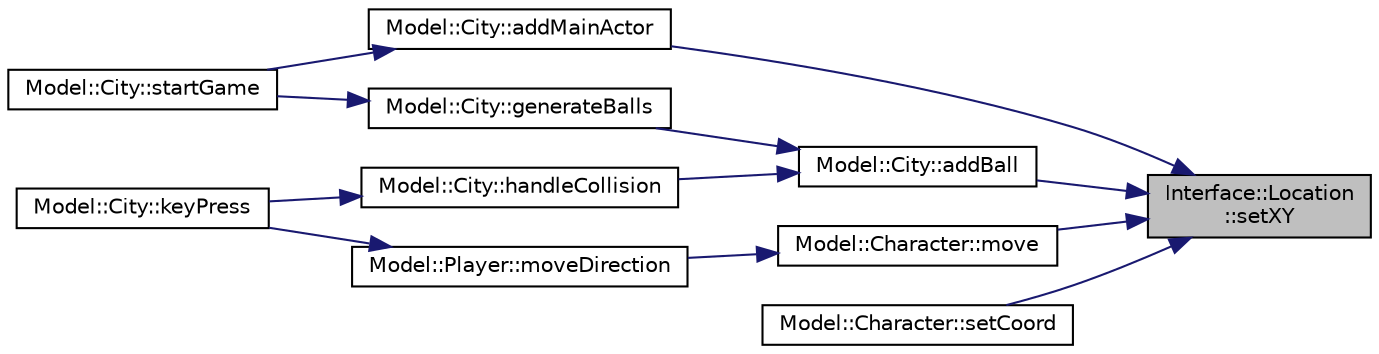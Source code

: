 digraph "Interface::Location::setXY"
{
 // LATEX_PDF_SIZE
  edge [fontname="Helvetica",fontsize="10",labelfontname="Helvetica",labelfontsize="10"];
  node [fontname="Helvetica",fontsize="10",shape=record];
  rankdir="RL";
  Node1 [label="Interface::Location\l::setXY",height=0.2,width=0.4,color="black", fillcolor="grey75", style="filled", fontcolor="black",tooltip="setXY moves the location to a new point.(In pixel grid)"];
  Node1 -> Node2 [dir="back",color="midnightblue",fontsize="10",style="solid",fontname="Helvetica"];
  Node2 [label="Model::City::addBall",height=0.2,width=0.4,color="black", fillcolor="white", style="filled",URL="$class_model_1_1_city.html#ae21a0b4682f5c1b74de58adefa2c2057",tooltip="Add new pokemon ball to city's map."];
  Node2 -> Node3 [dir="back",color="midnightblue",fontsize="10",style="solid",fontname="Helvetica"];
  Node3 [label="Model::City::generateBalls",height=0.2,width=0.4,color="black", fillcolor="white", style="filled",URL="$class_model_1_1_city.html#adc1a36909ed348b5f286d8a035a31b8d",tooltip="Generate initial balls into city's map."];
  Node3 -> Node4 [dir="back",color="midnightblue",fontsize="10",style="solid",fontname="Helvetica"];
  Node4 [label="Model::City::startGame",height=0.2,width=0.4,color="black", fillcolor="white", style="filled",URL="$class_model_1_1_city.html#a2f35ab582f2b0742cd13c3ed9b8ba6fa",tooltip="startGame"];
  Node2 -> Node5 [dir="back",color="midnightblue",fontsize="10",style="solid",fontname="Helvetica"];
  Node5 [label="Model::City::handleCollision",height=0.2,width=0.4,color="black", fillcolor="white", style="filled",URL="$class_model_1_1_city.html#a938f1d2c7854b0659ebd089a740662d0",tooltip="Handle event when player catches a pokemon ball."];
  Node5 -> Node6 [dir="back",color="midnightblue",fontsize="10",style="solid",fontname="Helvetica"];
  Node6 [label="Model::City::keyPress",height=0.2,width=0.4,color="black", fillcolor="white", style="filled",URL="$class_model_1_1_city.html#aed16c5162f7695a6304754702244101b",tooltip="keyPress"];
  Node1 -> Node7 [dir="back",color="midnightblue",fontsize="10",style="solid",fontname="Helvetica"];
  Node7 [label="Model::City::addMainActor",height=0.2,width=0.4,color="black", fillcolor="white", style="filled",URL="$class_model_1_1_city.html#a8f91f42c7dfa8059773373f123601b7c",tooltip="Add new main player to city's map."];
  Node7 -> Node4 [dir="back",color="midnightblue",fontsize="10",style="solid",fontname="Helvetica"];
  Node1 -> Node8 [dir="back",color="midnightblue",fontsize="10",style="solid",fontname="Helvetica"];
  Node8 [label="Model::Character::move",height=0.2,width=0.4,color="black", fillcolor="white", style="filled",URL="$class_model_1_1_character.html#a3e2170617c4eb463826a7362158ef650",tooltip="move the item on the map with axis multipliers"];
  Node8 -> Node9 [dir="back",color="midnightblue",fontsize="10",style="solid",fontname="Helvetica"];
  Node9 [label="Model::Player::moveDirection",height=0.2,width=0.4,color="black", fillcolor="white", style="filled",URL="$class_model_1_1_player.html#abc93ae7810a5a346923078dffc5c6aaa",tooltip="moveDirection"];
  Node9 -> Node6 [dir="back",color="midnightblue",fontsize="10",style="solid",fontname="Helvetica"];
  Node1 -> Node10 [dir="back",color="midnightblue",fontsize="10",style="solid",fontname="Helvetica"];
  Node10 [label="Model::Character::setCoord",height=0.2,width=0.4,color="black", fillcolor="white", style="filled",URL="$class_model_1_1_character.html#a2245f894158a43cef6375b1c3cf22dfa",tooltip="set location for item (this is overload method)"];
}
